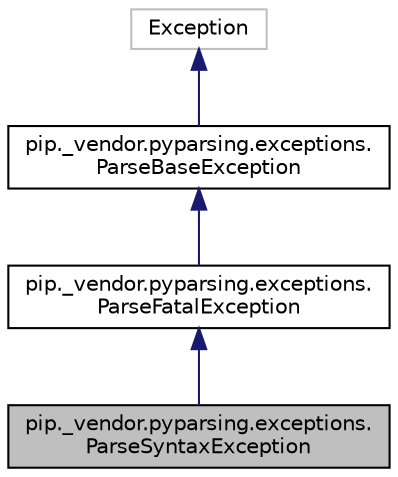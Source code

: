 digraph "pip._vendor.pyparsing.exceptions.ParseSyntaxException"
{
 // LATEX_PDF_SIZE
  edge [fontname="Helvetica",fontsize="10",labelfontname="Helvetica",labelfontsize="10"];
  node [fontname="Helvetica",fontsize="10",shape=record];
  Node1 [label="pip._vendor.pyparsing.exceptions.\lParseSyntaxException",height=0.2,width=0.4,color="black", fillcolor="grey75", style="filled", fontcolor="black",tooltip=" "];
  Node2 -> Node1 [dir="back",color="midnightblue",fontsize="10",style="solid"];
  Node2 [label="pip._vendor.pyparsing.exceptions.\lParseFatalException",height=0.2,width=0.4,color="black", fillcolor="white", style="filled",URL="$classpip_1_1__vendor_1_1pyparsing_1_1exceptions_1_1ParseFatalException.html",tooltip=" "];
  Node3 -> Node2 [dir="back",color="midnightblue",fontsize="10",style="solid"];
  Node3 [label="pip._vendor.pyparsing.exceptions.\lParseBaseException",height=0.2,width=0.4,color="black", fillcolor="white", style="filled",URL="$classpip_1_1__vendor_1_1pyparsing_1_1exceptions_1_1ParseBaseException.html",tooltip=" "];
  Node4 -> Node3 [dir="back",color="midnightblue",fontsize="10",style="solid"];
  Node4 [label="Exception",height=0.2,width=0.4,color="grey75", fillcolor="white", style="filled",tooltip=" "];
}
